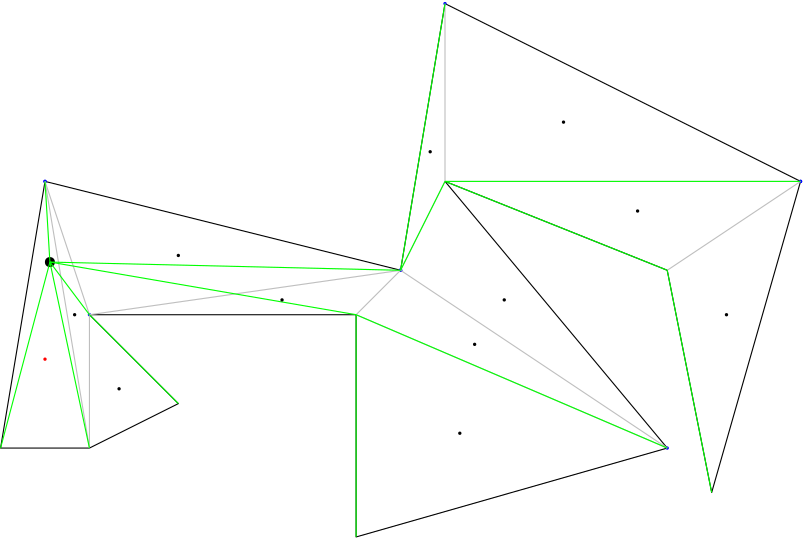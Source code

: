 <?xml version="1.0" encoding="UTF-8"?>
<ipe version="70005" creator="HGeometry"><ipestyle name="opacities">
<opacity name="10%" value="0.1"/>
<opacity name="20%" value="0.2"/>
<opacity name="30%" value="0.3"/>
<opacity name="40%" value="0.4"/>
<opacity name="50%" value="0.5"/>
<opacity name="60%" value="0.6"/>
<opacity name="70%" value="0.7"/>
<opacity name="80%" value="0.8"/>
<opacity name="90%" value="0.9"/>
</ipestyle><ipestyle name="basic">
<color name="red" value="1 0 0"/>
<color name="green" value="0 1 0"/>
<color name="blue" value="0 0 1"/>
<color name="yellow" value="1 1 0"/>
<color name="orange" value="1 0.647 0"/>
<color name="gold" value="1 0.843 0"/>
<color name="purple" value="0.627 0.125 0.941"/>
<color name="gray" value="0.745 0.745 0.745"/>
<color name="brown" value="0.647 0.165 0.165"/>
<color name="navy" value="0 0 0.502"/>
<color name="pink" value="1 0.753 0.796"/>
<color name="seagreen" value="0.18 0.545 0.341"/>
<color name="turquoise" value="0.251 0.878 0.816"/>
<color name="violet" value="0.933 0.51 0.933"/>
<color name="darkblue" value="0 0 0.545"/>
<color name="darkcyan" value="0 0.545 0.545"/>
<color name="darkgray" value="0.663 0.663 0.663"/>
<color name="darkgreen" value="0 0.392 0"/>
<color name="darkmagenta" value="0.545 0 0.545"/>
<color name="darkorange" value="1 0.549 0"/>
<color name="darkred" value="0.545 0 0"/>
<color name="lightblue" value="0.678 0.847 0.902"/>
<color name="lightcyan" value="0.878 1 1"/>
<color name="lightgray" value="0.827 0.827 0.827"/>
<color name="lightgreen" value="0.565 0.933 0.565"/>
<color name="lightyellow" value="1 1 0.878"/>
<dashstyle name="dashed" value="[4] 0"/>
<dashstyle name="dotted" value="[1 3] 0"/>
<dashstyle name="dash dotted" value="[4 2 1 2] 0"/>
<dashstyle name="dash dot dotted" value="[4 2 1 2 1 2] 0"/>
<pen name="heavier" value="0.8"/>
<pen name="fat" value="1.2"/>
<pen name="ultrafat" value="2"/>
<textsize name="large" value="\large"/>
<textsize name="Large" value="\Large"/>
<textsize name="LARGE" value="\LARGE"/>
<textsize name="huge" value="\huge"/>
<textsize name="Huge" value="\Huge"/>
<textsize name="small" value="\small"/>
<textsize name="footnote" value="\footnotesize"/>
<textsize name="tiny" value="\tiny"/>
<symbolsize name="small" value="2"/>
<symbolsize name="tiny" value="1.1"/>
<symbolsize name="large" value="5"/>
<arrowsize name="small" value="5"/>
<arrowsize name="tiny" value="3"/>
<arrowsize name="large" value="10"/>
<gridsize name="4 pts" value="4"/>
<gridsize name="8 pts (~3 mm)" value="8"/>
<gridsize name="16 pts (~6 mm)" value="16"/>
<gridsize name="32 pts (~12 mm)" value="32"/>
<gridsize name="10 pts (~3.5 mm)" value="10"/>
<gridsize name="20 pts (~7 mm)" value="20"/>
<gridsize name="14 pts (~5 mm)" value="14"/>
<gridsize name="28 pts (~10 mm)" value="28"/>
<gridsize name="56 pts (~20 mm)" value="56"/>
<anglesize name="90 deg" value="90"/>
<anglesize name="60 deg" value="60"/>
<anglesize name="45 deg" value="45"/>
<anglesize name="30 deg" value="30"/>
<anglesize name="22.5 deg" value="22.5"/>
<symbol name="mark/circle(sx)" transformations="translations">
<path fill="sym-stroke">
0.6 0 0 0.6 0 0 e 0.4 0 0 0.4 0 0 e
</path></symbol>
<symbol name="mark/disk(sx)" transformations="translations">
<path fill="sym-stroke">
0.6 0 0 0.6 0 0 e
</path></symbol>
<symbol name="mark/fdisk(sfx)" transformations="translations">
<group><path fill="sym-fill">
0.5 0 0 0.5 0 0 e
</path><path fill="sym-stroke" fillrule="eofill">
0.6 0 0 0.6 0 0 e 0.4 0 0 0.4 0 0 e
</path></group></symbol>
<symbol name="mark/box(sx)" transformations="translations">
<path fill="sym-stroke" fillrule="eofill">
-0.6 -0.6 m 0.6 -0.6 l 0.6 0.6 l -0.6 0.6 l h
-0.4 -0.4 m 0.4 -0.4 l 0.4 0.4 l -0.4 0.4 l h</path></symbol>
<symbol name="mark/square(sx)" transformations="translations">
<path fill="sym-stroke">
-0.6 -0.6 m 0.6 -0.6 l 0.6 0.6 l -0.6 0.6 l h</path></symbol>
<symbol name="mark/fsquare(sfx)" transformations="translations">
<group><path fill="sym-fill">
-0.5 -0.5 m 0.5 -0.5 l 0.5 0.5 l -0.5 0.5 l h</path>
<path fill="sym-stroke" fillrule="eofill">
-0.6 -0.6 m 0.6 -0.6 l 0.6 0.6 l -0.6 0.6 l h
-0.4 -0.4 m 0.4 -0.4 l 0.4 0.4 l -0.4 0.4 l h</path></group></symbol>
<symbol name="mark/cross(sx)" transformations="translations">
<group><path fill="sym-stroke">
-0.43 -0.57 m 0.57 0.43 l 0.43 0.57 l -0.57 -0.43 l h</path>
<path fill="sym-stroke">
-0.43 0.57 m 0.57 -0.43 l 0.43 -0.57 l -0.57 0.43 l h</path>
</group></symbol>
<symbol name="arrow/arc(spx)">
<path pen="sym-pen" stroke="sym-stroke" fill="sym-stroke">
0 0 m -1.0 0.333 l -1.0 -0.333 l h</path></symbol>
<symbol name="arrow/farc(spx)">
<path pen="sym-pen" stroke="sym-stroke" fill="white">
0 0 m -1.0 0.333 l -1.0 -0.333 l h</path></symbol>
<symbol name="arrow/ptarc(spx)">
<path pen="sym-pen" stroke="sym-stroke" fill="sym-stroke">
0 0 m -1.0 0.333 l -0.8 0 l -1.0 -0.333 l h</path></symbol>
<symbol name="arrow/fptarc(spx)">
<path pen="sym-pen" stroke="sym-stroke" fill="white">
0 0 m -1.0 0.333 l -0.8 0 l -1.0 -0.333 l h</path></symbol>
<symbol name="arrow/fnormal(spx)">
<path pen="sym-pen" stroke="sym-stroke" fill="white">
0 0 m -1.0 0.333 l -1.0 -0.333 l h</path></symbol>
<symbol name="arrow/pointed(spx)">
<path pen="sym-pen" stroke="sym-stroke" fill="sym-stroke">
0 0 m -1.0 0.333 l -0.8 0 l -1.0 -0.333 l h</path></symbol>
<symbol name="arrow/fpointed(spx)">
<path pen="sym-pen" stroke="sym-stroke" fill="white">
0 0 m -1.0 0.333 l -0.8 0 l -1.0 -0.333 l h</path></symbol>
<symbol name="arrow/linear(spx)">
<path pen="sym-pen" stroke="sym-stroke">
-1.0 0.333 m 0 0 l -1.0 -0.333 l</path></symbol>
<symbol name="arrow/fdouble(spx)">
<path pen="sym-pen" stroke="sym-stroke" fill="white">
0 0 m -1.0 0.333 l -1.0 -0.333 l h
-1 0 m -2.0 0.333 l -2.0 -0.333 l h
</path></symbol>
<symbol name="arrow/double(spx)">
<path pen="sym-pen" stroke="sym-stroke" fill="sym-stroke">
0 0 m -1.0 0.333 l -1.0 -0.333 l h
-1 0 m -2.0 0.333 l -2.0 -0.333 l h
</path></symbol>
<tiling name="falling" angle="-60" width="1" step="4"/>
<tiling name="rising" angle="30" width="1" step="4"/>
<textstyle name="center" begin="\begin{center}" end="\end{center}"/>
<textstyle name="itemize" begin="\begin{itemize}" end="\end{itemize}"/>
<textstyle name="item" begin="\begin{itemize}\item{}" end="\end{itemize}"/>
</ipestyle><page><layer name="alpha"/><view layers="alpha" active="alpha"/><group><use stroke="black" size="normal" pos="81.766000000000 130.950800000000" name="mark/disk(sx)"/></group><path layer="alpha" stroke="black">80.000000000000 160.000000000000 m
64.000000000000 64.000000000000 l
96.000000000000 64.000000000000 l
128.000000000000 80.000000000000 l
96.000000000000 112.000000000000 l
192.000000000000 112.000000000000 l
192.000000000000 32.000000000000 l
304.000000000000 64.000000000000 l
224.000000000000 160.000000000000 l
304.000000000000 128.000000000000 l
320.000000000000 48.000000000000 l
352.000000000000 160.000000000000 l
224.000000000000 224.000000000000 l
208.000000000000 128.000000000000 l
h
</path><group><use stroke="blue" pos="80.000000000000 160.000000000000" name="mark/disk(sx)"/><use stroke="blue" pos="80.000000000000 160.000000000000" name="mark/disk(sx)"/><use stroke="blue" pos="208.000000000000 128.000000000000" name="mark/disk(sx)"/><use stroke="blue" pos="208.000000000000 128.000000000000" name="mark/disk(sx)"/><use stroke="blue" pos="208.000000000000 128.000000000000" name="mark/disk(sx)"/><use stroke="blue" pos="208.000000000000 128.000000000000" name="mark/disk(sx)"/><use stroke="blue" pos="224.000000000000 224.000000000000" name="mark/disk(sx)"/><use stroke="blue" pos="352.000000000000 160.000000000000" name="mark/disk(sx)"/><use stroke="blue" pos="352.000000000000 160.000000000000" name="mark/disk(sx)"/><use stroke="blue" pos="304.000000000000 64.000000000000" name="mark/disk(sx)"/><use stroke="blue" pos="96.000000000000 112.000000000000" name="mark/disk(sx)"/></group><group><path stroke="gray">80.000000000000 160.000000000000 m
96.000000000000 64.000000000000 l
</path><path stroke="gray">80.000000000000 160.000000000000 m
96.000000000000 112.000000000000 l
</path><path stroke="gray">96.000000000000 64.000000000000 m
96.000000000000 112.000000000000 l
</path><path stroke="gray">96.000000000000 112.000000000000 m
208.000000000000 128.000000000000 l
</path><path stroke="gray">192.000000000000 112.000000000000 m
208.000000000000 128.000000000000 l
</path><path stroke="gray">192.000000000000 112.000000000000 m
304.000000000000 64.000000000000 l
</path><path stroke="gray">224.000000000000 160.000000000000 m
352.000000000000 160.000000000000 l
</path><path stroke="gray">224.000000000000 160.000000000000 m
224.000000000000 224.000000000000 l
</path><path stroke="gray">304.000000000000 128.000000000000 m
352.000000000000 160.000000000000 l
</path><path stroke="gray">224.000000000000 160.000000000000 m
208.000000000000 128.000000000000 l
</path><path stroke="gray">304.000000000000 64.000000000000 m
208.000000000000 128.000000000000 l
</path></group><group><path stroke="green">80.000000000000 160.000000000000 m
81.766000000000 130.950800000000 l
</path><path stroke="green">64.000000000000 64.000000000000 m
81.766000000000 130.950800000000 l
</path><path stroke="green">96.000000000000 64.000000000000 m
81.766000000000 130.950800000000 l
</path><path stroke="green">96.000000000000 112.000000000000 m
81.766000000000 130.950800000000 l
</path><path stroke="green">208.000000000000 128.000000000000 m
81.766000000000 130.950800000000 l
</path><path stroke="green">192.000000000000 112.000000000000 m
81.766000000000 130.950800000000 l
</path><path stroke="green">304.000000000000 64.000000000000 m
192.000000000000 112.000000000000 l
</path><path stroke="green">224.000000000000 160.000000000000 m
208.000000000000 128.000000000000 l
</path><path stroke="green">224.000000000000 224.000000000000 m
208.000000000000 128.000000000000 l
</path><path stroke="green">352.000000000000 160.000000000000 m
224.000000000000 160.000000000000 l
</path><path stroke="green">304.000000000000 128.000000000000 m
224.000000000000 160.000000000000 l
</path><path stroke="green">320.000000000000 48.000000000000 m
304.000000000000 128.000000000000 l
</path><path stroke="green">192.000000000000 32.000000000000 m
192.000000000000 112.000000000000 l
</path><path stroke="green">128.000000000000 80.000000000000 m
96.000000000000 112.000000000000 l
</path></group><group><use stroke="red" pos="80.000000000000 96.000000000000" name="mark/disk(sx)"/><use pos="90.666666666666 112.000000000000" name="mark/disk(sx)"/><use pos="128.000000000000 133.333333333333" name="mark/disk(sx)"/><use pos="165.333333333333 117.333333333333" name="mark/disk(sx)"/><use pos="234.666666666666 101.333333333333" name="mark/disk(sx)"/><use pos="245.333333333333 117.333333333333" name="mark/disk(sx)"/><use pos="218.666666666666 170.666666666666" name="mark/disk(sx)"/><use pos="266.666666666666 181.333333333333" name="mark/disk(sx)"/><use pos="293.333333333333 149.333333333333" name="mark/disk(sx)"/><use pos="325.333333333333 112.000000000000" name="mark/disk(sx)"/><use pos="229.333333333333 69.333333333333" name="mark/disk(sx)"/><use pos="106.666666666666 85.333333333333" name="mark/disk(sx)"/></group></page></ipe>